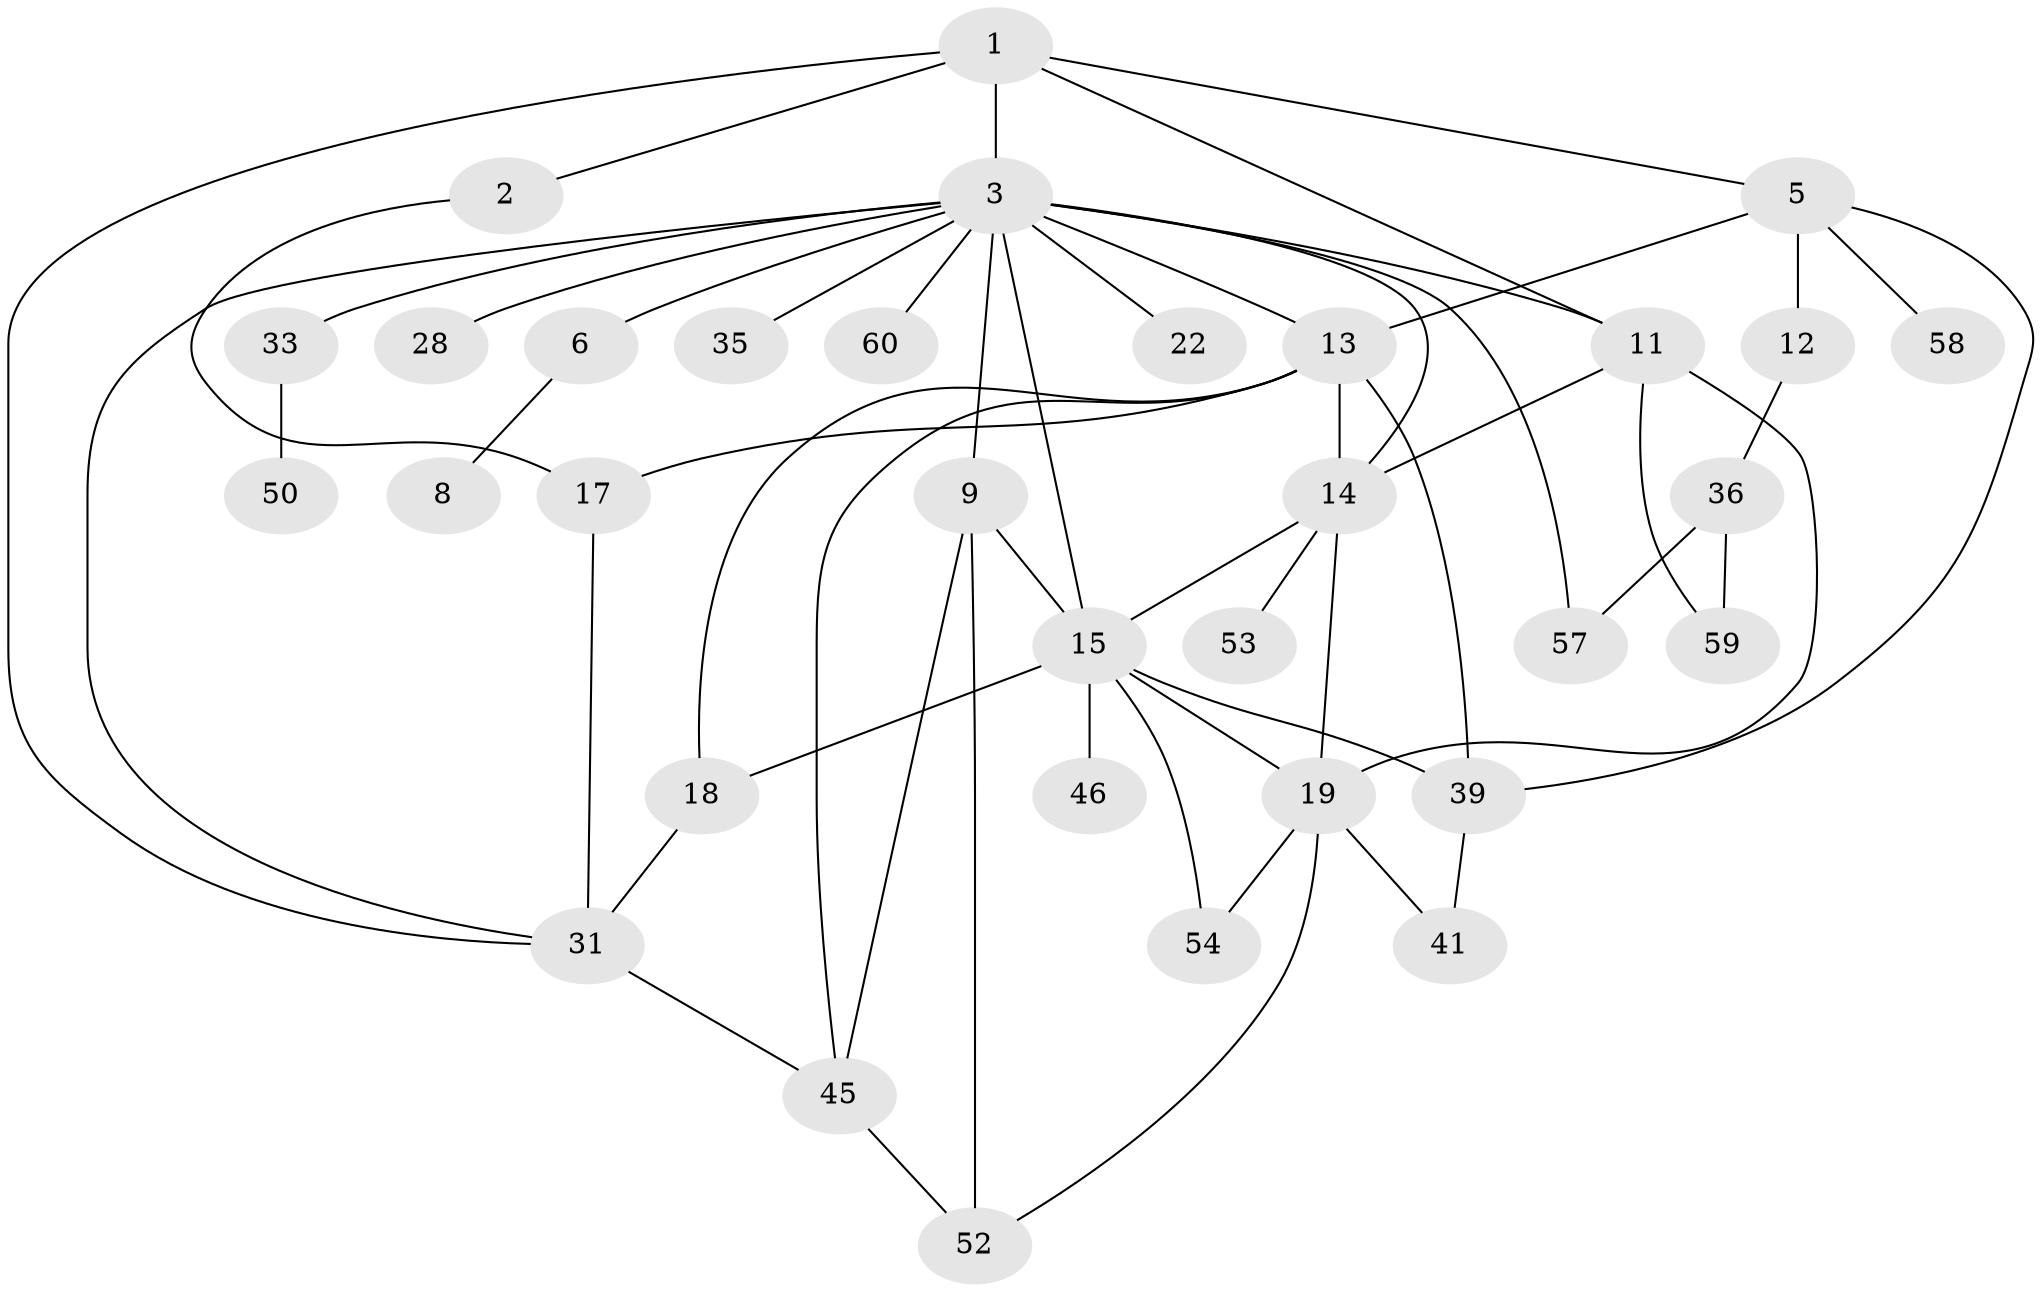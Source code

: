 // original degree distribution, {5: 0.09090909090909091, 2: 0.19696969696969696, 7: 0.015151515151515152, 3: 0.30303030303030304, 4: 0.13636363636363635, 1: 0.22727272727272727, 6: 0.030303030303030304}
// Generated by graph-tools (version 1.1) at 2025/13/03/09/25 04:13:29]
// undirected, 33 vertices, 55 edges
graph export_dot {
graph [start="1"]
  node [color=gray90,style=filled];
  1;
  2;
  3 [super="+4+10"];
  5;
  6 [super="+49"];
  8;
  9 [super="+40+29"];
  11 [super="+55"];
  12 [super="+24"];
  13 [super="+25+16"];
  14 [super="+38+23"];
  15 [super="+20+37"];
  17;
  18;
  19 [super="+34+27"];
  22;
  28;
  31 [super="+42"];
  33;
  35;
  36;
  39;
  41 [super="+47"];
  45 [super="+56"];
  46;
  50 [super="+51"];
  52;
  53;
  54;
  57 [super="+61"];
  58;
  59;
  60;
  1 -- 2;
  1 -- 3;
  1 -- 5;
  1 -- 11;
  1 -- 31;
  2 -- 17;
  3 -- 6 [weight=2];
  3 -- 9 [weight=2];
  3 -- 15;
  3 -- 33;
  3 -- 35;
  3 -- 11;
  3 -- 28;
  3 -- 57;
  3 -- 60;
  3 -- 31;
  3 -- 22;
  3 -- 13;
  3 -- 14;
  5 -- 12;
  5 -- 13;
  5 -- 58;
  5 -- 39;
  6 -- 8;
  9 -- 52;
  9 -- 45;
  9 -- 15;
  11 -- 14;
  11 -- 59;
  11 -- 19;
  12 -- 36;
  13 -- 39;
  13 -- 17;
  13 -- 18;
  13 -- 45;
  13 -- 14;
  14 -- 19 [weight=2];
  14 -- 53;
  14 -- 15;
  15 -- 18;
  15 -- 46;
  15 -- 54;
  15 -- 39;
  15 -- 19;
  17 -- 31;
  18 -- 31;
  19 -- 41;
  19 -- 52;
  19 -- 54;
  31 -- 45;
  33 -- 50;
  36 -- 57;
  36 -- 59;
  39 -- 41;
  45 -- 52;
}
